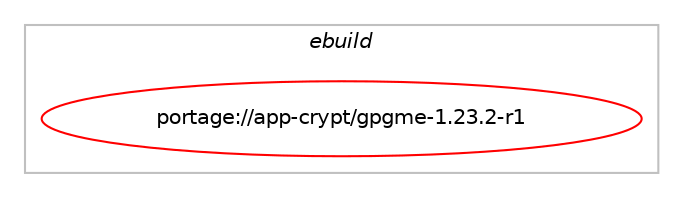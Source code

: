 digraph prolog {

# *************
# Graph options
# *************

newrank=true;
concentrate=true;
compound=true;
graph [rankdir=LR,fontname=Helvetica,fontsize=10,ranksep=1.5];#, ranksep=2.5, nodesep=0.2];
edge  [arrowhead=vee];
node  [fontname=Helvetica,fontsize=10];

# **********
# The ebuild
# **********

subgraph cluster_leftcol {
color=gray;
label=<<i>ebuild</i>>;
id [label="portage://app-crypt/gpgme-1.23.2-r1", color=red, width=4, href="../app-crypt/gpgme-1.23.2-r1.svg"];
}

# ****************
# The dependencies
# ****************

subgraph cluster_midcol {
color=gray;
label=<<i>dependencies</i>>;
subgraph cluster_compile {
fillcolor="#eeeeee";
style=filled;
label=<<i>compile</i>>;
# *** BEGIN UNKNOWN DEPENDENCY TYPE (TODO) ***
# id -> equal(use_conditional_group(positive,python,portage://app-crypt/gpgme-1.23.2-r1,[use_conditional_group(positive,python_targets_python3_10,portage://app-crypt/gpgme-1.23.2-r1,[package_dependency(portage://app-crypt/gpgme-1.23.2-r1,install,no,dev-lang,python,none,[,,],[slot(3.10)],[])]),use_conditional_group(positive,python_targets_python3_11,portage://app-crypt/gpgme-1.23.2-r1,[package_dependency(portage://app-crypt/gpgme-1.23.2-r1,install,no,dev-lang,python,none,[,,],[slot(3.11)],[])]),use_conditional_group(positive,python_targets_python3_12,portage://app-crypt/gpgme-1.23.2-r1,[package_dependency(portage://app-crypt/gpgme-1.23.2-r1,install,no,dev-lang,python,none,[,,],[slot(3.12)],[])]),use_conditional_group(positive,python_targets_python3_13,portage://app-crypt/gpgme-1.23.2-r1,[package_dependency(portage://app-crypt/gpgme-1.23.2-r1,install,no,dev-lang,python,none,[,,],[slot(3.13)],[])])]))
# *** END UNKNOWN DEPENDENCY TYPE (TODO) ***

# *** BEGIN UNKNOWN DEPENDENCY TYPE (TODO) ***
# id -> equal(use_conditional_group(positive,qt5,portage://app-crypt/gpgme-1.23.2-r1,[package_dependency(portage://app-crypt/gpgme-1.23.2-r1,install,no,dev-qt,qtcore,none,[,,],[slot(5)],[])]))
# *** END UNKNOWN DEPENDENCY TYPE (TODO) ***

# *** BEGIN UNKNOWN DEPENDENCY TYPE (TODO) ***
# id -> equal(use_conditional_group(positive,qt6,portage://app-crypt/gpgme-1.23.2-r1,[package_dependency(portage://app-crypt/gpgme-1.23.2-r1,install,no,dev-qt,qtbase,none,[,,],[slot(6)],[])]))
# *** END UNKNOWN DEPENDENCY TYPE (TODO) ***

# *** BEGIN UNKNOWN DEPENDENCY TYPE (TODO) ***
# id -> equal(use_conditional_group(positive,test,portage://app-crypt/gpgme-1.23.2-r1,[use_conditional_group(positive,qt5,portage://app-crypt/gpgme-1.23.2-r1,[package_dependency(portage://app-crypt/gpgme-1.23.2-r1,install,no,dev-qt,qttest,none,[,,],[slot(5)],[])])]))
# *** END UNKNOWN DEPENDENCY TYPE (TODO) ***

# *** BEGIN UNKNOWN DEPENDENCY TYPE (TODO) ***
# id -> equal(package_dependency(portage://app-crypt/gpgme-1.23.2-r1,install,no,app-crypt,gnupg,greaterequal,[2,,,2],[],[]))
# *** END UNKNOWN DEPENDENCY TYPE (TODO) ***

# *** BEGIN UNKNOWN DEPENDENCY TYPE (TODO) ***
# id -> equal(package_dependency(portage://app-crypt/gpgme-1.23.2-r1,install,no,dev-libs,libassuan,greaterequal,[2.5.3,,,2.5.3],any_same_slot,[]))
# *** END UNKNOWN DEPENDENCY TYPE (TODO) ***

# *** BEGIN UNKNOWN DEPENDENCY TYPE (TODO) ***
# id -> equal(package_dependency(portage://app-crypt/gpgme-1.23.2-r1,install,no,dev-libs,libgpg-error,greaterequal,[1.46,,-r1,1.46-r1],any_same_slot,[]))
# *** END UNKNOWN DEPENDENCY TYPE (TODO) ***

}
subgraph cluster_compileandrun {
fillcolor="#eeeeee";
style=filled;
label=<<i>compile and run</i>>;
}
subgraph cluster_run {
fillcolor="#eeeeee";
style=filled;
label=<<i>run</i>>;
# *** BEGIN UNKNOWN DEPENDENCY TYPE (TODO) ***
# id -> equal(use_conditional_group(positive,python,portage://app-crypt/gpgme-1.23.2-r1,[use_conditional_group(positive,python_targets_python3_10,portage://app-crypt/gpgme-1.23.2-r1,[package_dependency(portage://app-crypt/gpgme-1.23.2-r1,run,no,dev-lang,python,none,[,,],[slot(3.10)],[])]),use_conditional_group(positive,python_targets_python3_11,portage://app-crypt/gpgme-1.23.2-r1,[package_dependency(portage://app-crypt/gpgme-1.23.2-r1,run,no,dev-lang,python,none,[,,],[slot(3.11)],[])]),use_conditional_group(positive,python_targets_python3_12,portage://app-crypt/gpgme-1.23.2-r1,[package_dependency(portage://app-crypt/gpgme-1.23.2-r1,run,no,dev-lang,python,none,[,,],[slot(3.12)],[])]),use_conditional_group(positive,python_targets_python3_13,portage://app-crypt/gpgme-1.23.2-r1,[package_dependency(portage://app-crypt/gpgme-1.23.2-r1,run,no,dev-lang,python,none,[,,],[slot(3.13)],[])])]))
# *** END UNKNOWN DEPENDENCY TYPE (TODO) ***

# *** BEGIN UNKNOWN DEPENDENCY TYPE (TODO) ***
# id -> equal(use_conditional_group(positive,qt5,portage://app-crypt/gpgme-1.23.2-r1,[package_dependency(portage://app-crypt/gpgme-1.23.2-r1,run,no,dev-qt,qtcore,none,[,,],[slot(5)],[])]))
# *** END UNKNOWN DEPENDENCY TYPE (TODO) ***

# *** BEGIN UNKNOWN DEPENDENCY TYPE (TODO) ***
# id -> equal(use_conditional_group(positive,qt6,portage://app-crypt/gpgme-1.23.2-r1,[package_dependency(portage://app-crypt/gpgme-1.23.2-r1,run,no,dev-qt,qtbase,none,[,,],[slot(6)],[])]))
# *** END UNKNOWN DEPENDENCY TYPE (TODO) ***

# *** BEGIN UNKNOWN DEPENDENCY TYPE (TODO) ***
# id -> equal(package_dependency(portage://app-crypt/gpgme-1.23.2-r1,run,no,app-crypt,gnupg,greaterequal,[2,,,2],[],[]))
# *** END UNKNOWN DEPENDENCY TYPE (TODO) ***

# *** BEGIN UNKNOWN DEPENDENCY TYPE (TODO) ***
# id -> equal(package_dependency(portage://app-crypt/gpgme-1.23.2-r1,run,no,dev-libs,libassuan,greaterequal,[2.5.3,,,2.5.3],any_same_slot,[]))
# *** END UNKNOWN DEPENDENCY TYPE (TODO) ***

# *** BEGIN UNKNOWN DEPENDENCY TYPE (TODO) ***
# id -> equal(package_dependency(portage://app-crypt/gpgme-1.23.2-r1,run,no,dev-libs,libgpg-error,greaterequal,[1.46,,-r1,1.46-r1],any_same_slot,[]))
# *** END UNKNOWN DEPENDENCY TYPE (TODO) ***

}
}

# **************
# The candidates
# **************

subgraph cluster_choices {
rank=same;
color=gray;
label=<<i>candidates</i>>;

}

}

